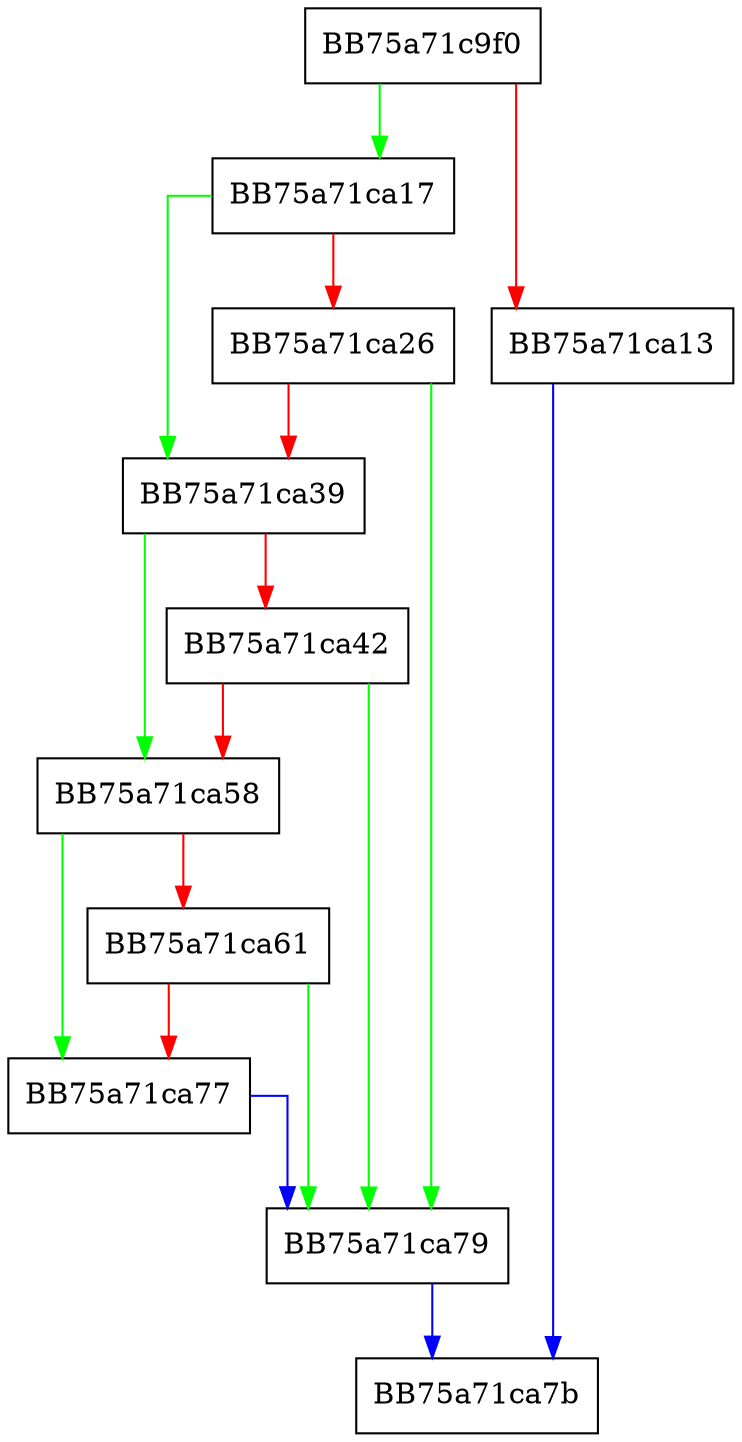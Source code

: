 digraph declare {
  node [shape="box"];
  graph [splines=ortho];
  BB75a71c9f0 -> BB75a71ca17 [color="green"];
  BB75a71c9f0 -> BB75a71ca13 [color="red"];
  BB75a71ca13 -> BB75a71ca7b [color="blue"];
  BB75a71ca17 -> BB75a71ca39 [color="green"];
  BB75a71ca17 -> BB75a71ca26 [color="red"];
  BB75a71ca26 -> BB75a71ca79 [color="green"];
  BB75a71ca26 -> BB75a71ca39 [color="red"];
  BB75a71ca39 -> BB75a71ca58 [color="green"];
  BB75a71ca39 -> BB75a71ca42 [color="red"];
  BB75a71ca42 -> BB75a71ca79 [color="green"];
  BB75a71ca42 -> BB75a71ca58 [color="red"];
  BB75a71ca58 -> BB75a71ca77 [color="green"];
  BB75a71ca58 -> BB75a71ca61 [color="red"];
  BB75a71ca61 -> BB75a71ca79 [color="green"];
  BB75a71ca61 -> BB75a71ca77 [color="red"];
  BB75a71ca77 -> BB75a71ca79 [color="blue"];
  BB75a71ca79 -> BB75a71ca7b [color="blue"];
}